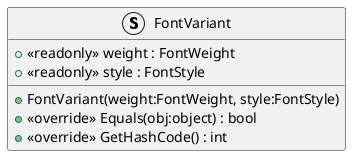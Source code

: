 @startuml
struct FontVariant {
    + <<readonly>> weight : FontWeight
    + <<readonly>> style : FontStyle
    + FontVariant(weight:FontWeight, style:FontStyle)
    + <<override>> Equals(obj:object) : bool
    + <<override>> GetHashCode() : int
}
@enduml
